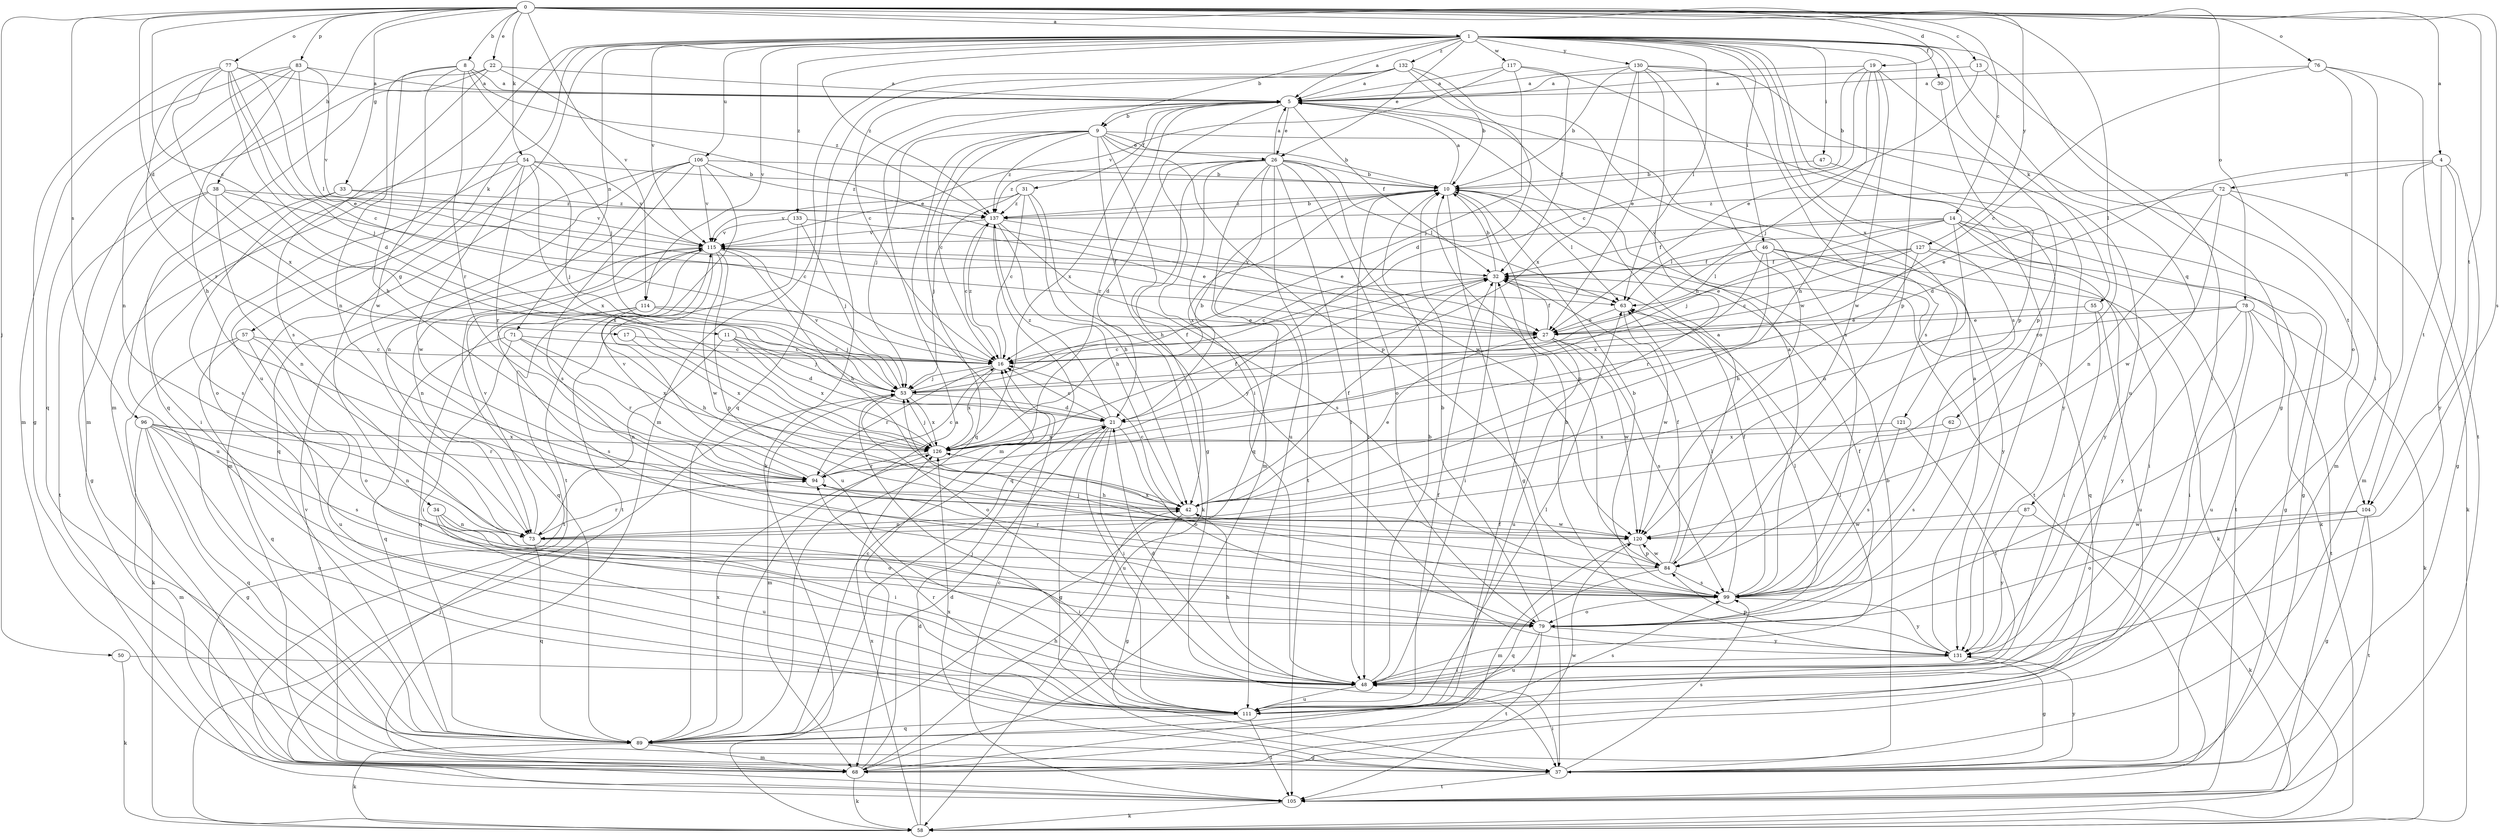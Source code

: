 strict digraph  {
0;
1;
4;
5;
8;
9;
10;
11;
13;
14;
16;
17;
19;
21;
22;
26;
27;
30;
31;
32;
33;
34;
37;
38;
42;
46;
47;
48;
50;
53;
54;
55;
57;
58;
62;
63;
68;
71;
72;
73;
76;
77;
78;
79;
83;
84;
87;
89;
94;
96;
99;
104;
105;
106;
111;
114;
115;
117;
120;
121;
126;
127;
130;
131;
132;
133;
137;
0 -> 1  [label=a];
0 -> 4  [label=a];
0 -> 8  [label=b];
0 -> 11  [label=c];
0 -> 13  [label=c];
0 -> 14  [label=c];
0 -> 17  [label=d];
0 -> 19  [label=d];
0 -> 22  [label=e];
0 -> 33  [label=g];
0 -> 38  [label=h];
0 -> 50  [label=j];
0 -> 54  [label=k];
0 -> 62  [label=l];
0 -> 76  [label=o];
0 -> 77  [label=o];
0 -> 78  [label=o];
0 -> 83  [label=p];
0 -> 96  [label=s];
0 -> 99  [label=s];
0 -> 104  [label=t];
0 -> 114  [label=v];
0 -> 127  [label=y];
1 -> 5  [label=a];
1 -> 9  [label=b];
1 -> 26  [label=e];
1 -> 30  [label=f];
1 -> 34  [label=g];
1 -> 37  [label=g];
1 -> 46  [label=i];
1 -> 47  [label=i];
1 -> 55  [label=k];
1 -> 57  [label=k];
1 -> 63  [label=l];
1 -> 68  [label=m];
1 -> 71  [label=n];
1 -> 79  [label=o];
1 -> 84  [label=p];
1 -> 87  [label=q];
1 -> 99  [label=s];
1 -> 106  [label=u];
1 -> 111  [label=u];
1 -> 114  [label=v];
1 -> 115  [label=v];
1 -> 117  [label=w];
1 -> 121  [label=x];
1 -> 130  [label=y];
1 -> 132  [label=z];
1 -> 133  [label=z];
1 -> 137  [label=z];
4 -> 21  [label=d];
4 -> 37  [label=g];
4 -> 68  [label=m];
4 -> 72  [label=n];
4 -> 104  [label=t];
4 -> 131  [label=y];
5 -> 9  [label=b];
5 -> 26  [label=e];
5 -> 31  [label=f];
5 -> 32  [label=f];
5 -> 48  [label=i];
5 -> 58  [label=k];
5 -> 94  [label=r];
5 -> 126  [label=x];
8 -> 5  [label=a];
8 -> 42  [label=h];
8 -> 53  [label=j];
8 -> 73  [label=n];
8 -> 94  [label=r];
8 -> 120  [label=w];
8 -> 137  [label=z];
9 -> 10  [label=b];
9 -> 16  [label=c];
9 -> 26  [label=e];
9 -> 37  [label=g];
9 -> 53  [label=j];
9 -> 68  [label=m];
9 -> 84  [label=p];
9 -> 89  [label=q];
9 -> 104  [label=t];
9 -> 131  [label=y];
9 -> 137  [label=z];
10 -> 5  [label=a];
10 -> 37  [label=g];
10 -> 48  [label=i];
10 -> 63  [label=l];
10 -> 84  [label=p];
10 -> 105  [label=t];
10 -> 126  [label=x];
10 -> 137  [label=z];
11 -> 16  [label=c];
11 -> 21  [label=d];
11 -> 53  [label=j];
11 -> 73  [label=n];
11 -> 126  [label=x];
13 -> 5  [label=a];
13 -> 27  [label=e];
13 -> 48  [label=i];
14 -> 32  [label=f];
14 -> 37  [label=g];
14 -> 53  [label=j];
14 -> 58  [label=k];
14 -> 63  [label=l];
14 -> 73  [label=n];
14 -> 105  [label=t];
14 -> 115  [label=v];
14 -> 131  [label=y];
16 -> 53  [label=j];
16 -> 94  [label=r];
16 -> 126  [label=x];
16 -> 137  [label=z];
17 -> 16  [label=c];
17 -> 126  [label=x];
19 -> 5  [label=a];
19 -> 10  [label=b];
19 -> 16  [label=c];
19 -> 42  [label=h];
19 -> 53  [label=j];
19 -> 84  [label=p];
19 -> 120  [label=w];
21 -> 10  [label=b];
21 -> 16  [label=c];
21 -> 37  [label=g];
21 -> 48  [label=i];
21 -> 79  [label=o];
21 -> 111  [label=u];
21 -> 126  [label=x];
21 -> 137  [label=z];
22 -> 5  [label=a];
22 -> 27  [label=e];
22 -> 68  [label=m];
22 -> 89  [label=q];
22 -> 99  [label=s];
26 -> 5  [label=a];
26 -> 10  [label=b];
26 -> 21  [label=d];
26 -> 42  [label=h];
26 -> 48  [label=i];
26 -> 63  [label=l];
26 -> 68  [label=m];
26 -> 79  [label=o];
26 -> 89  [label=q];
26 -> 105  [label=t];
26 -> 111  [label=u];
26 -> 120  [label=w];
26 -> 137  [label=z];
27 -> 16  [label=c];
27 -> 32  [label=f];
27 -> 99  [label=s];
27 -> 111  [label=u];
27 -> 120  [label=w];
30 -> 84  [label=p];
31 -> 16  [label=c];
31 -> 42  [label=h];
31 -> 53  [label=j];
31 -> 58  [label=k];
31 -> 115  [label=v];
31 -> 137  [label=z];
32 -> 10  [label=b];
32 -> 16  [label=c];
32 -> 48  [label=i];
32 -> 63  [label=l];
32 -> 115  [label=v];
33 -> 99  [label=s];
33 -> 111  [label=u];
33 -> 115  [label=v];
33 -> 137  [label=z];
34 -> 48  [label=i];
34 -> 73  [label=n];
34 -> 79  [label=o];
34 -> 111  [label=u];
37 -> 10  [label=b];
37 -> 48  [label=i];
37 -> 99  [label=s];
37 -> 105  [label=t];
37 -> 126  [label=x];
37 -> 131  [label=y];
38 -> 16  [label=c];
38 -> 37  [label=g];
38 -> 73  [label=n];
38 -> 105  [label=t];
38 -> 126  [label=x];
38 -> 137  [label=z];
42 -> 16  [label=c];
42 -> 27  [label=e];
42 -> 32  [label=f];
42 -> 37  [label=g];
42 -> 73  [label=n];
42 -> 120  [label=w];
46 -> 32  [label=f];
46 -> 58  [label=k];
46 -> 63  [label=l];
46 -> 89  [label=q];
46 -> 94  [label=r];
46 -> 126  [label=x];
46 -> 131  [label=y];
47 -> 10  [label=b];
47 -> 131  [label=y];
48 -> 10  [label=b];
48 -> 21  [label=d];
48 -> 42  [label=h];
48 -> 63  [label=l];
48 -> 111  [label=u];
50 -> 48  [label=i];
50 -> 58  [label=k];
53 -> 21  [label=d];
53 -> 32  [label=f];
53 -> 68  [label=m];
53 -> 79  [label=o];
53 -> 115  [label=v];
53 -> 126  [label=x];
54 -> 10  [label=b];
54 -> 48  [label=i];
54 -> 53  [label=j];
54 -> 79  [label=o];
54 -> 94  [label=r];
54 -> 115  [label=v];
54 -> 120  [label=w];
54 -> 126  [label=x];
55 -> 27  [label=e];
55 -> 48  [label=i];
55 -> 111  [label=u];
57 -> 16  [label=c];
57 -> 58  [label=k];
57 -> 79  [label=o];
57 -> 89  [label=q];
57 -> 111  [label=u];
58 -> 21  [label=d];
58 -> 53  [label=j];
58 -> 126  [label=x];
62 -> 99  [label=s];
62 -> 126  [label=x];
63 -> 27  [label=e];
63 -> 120  [label=w];
68 -> 21  [label=d];
68 -> 32  [label=f];
68 -> 42  [label=h];
68 -> 58  [label=k];
68 -> 115  [label=v];
68 -> 120  [label=w];
71 -> 16  [label=c];
71 -> 48  [label=i];
71 -> 89  [label=q];
71 -> 94  [label=r];
71 -> 126  [label=x];
72 -> 27  [label=e];
72 -> 58  [label=k];
72 -> 68  [label=m];
72 -> 73  [label=n];
72 -> 120  [label=w];
72 -> 137  [label=z];
73 -> 48  [label=i];
73 -> 89  [label=q];
73 -> 94  [label=r];
73 -> 115  [label=v];
76 -> 5  [label=a];
76 -> 16  [label=c];
76 -> 48  [label=i];
76 -> 79  [label=o];
76 -> 105  [label=t];
77 -> 5  [label=a];
77 -> 16  [label=c];
77 -> 21  [label=d];
77 -> 27  [label=e];
77 -> 37  [label=g];
77 -> 53  [label=j];
77 -> 94  [label=r];
77 -> 126  [label=x];
78 -> 16  [label=c];
78 -> 27  [label=e];
78 -> 48  [label=i];
78 -> 58  [label=k];
78 -> 105  [label=t];
78 -> 111  [label=u];
78 -> 131  [label=y];
79 -> 10  [label=b];
79 -> 32  [label=f];
79 -> 63  [label=l];
79 -> 105  [label=t];
79 -> 111  [label=u];
79 -> 131  [label=y];
83 -> 5  [label=a];
83 -> 42  [label=h];
83 -> 63  [label=l];
83 -> 68  [label=m];
83 -> 73  [label=n];
83 -> 89  [label=q];
83 -> 115  [label=v];
84 -> 5  [label=a];
84 -> 32  [label=f];
84 -> 89  [label=q];
84 -> 94  [label=r];
84 -> 99  [label=s];
84 -> 120  [label=w];
87 -> 58  [label=k];
87 -> 120  [label=w];
87 -> 131  [label=y];
89 -> 5  [label=a];
89 -> 16  [label=c];
89 -> 37  [label=g];
89 -> 58  [label=k];
89 -> 68  [label=m];
89 -> 126  [label=x];
94 -> 16  [label=c];
94 -> 42  [label=h];
94 -> 115  [label=v];
96 -> 37  [label=g];
96 -> 68  [label=m];
96 -> 73  [label=n];
96 -> 89  [label=q];
96 -> 94  [label=r];
96 -> 99  [label=s];
96 -> 111  [label=u];
96 -> 126  [label=x];
99 -> 5  [label=a];
99 -> 10  [label=b];
99 -> 32  [label=f];
99 -> 53  [label=j];
99 -> 63  [label=l];
99 -> 79  [label=o];
99 -> 131  [label=y];
104 -> 37  [label=g];
104 -> 79  [label=o];
104 -> 105  [label=t];
104 -> 120  [label=w];
105 -> 16  [label=c];
105 -> 58  [label=k];
106 -> 10  [label=b];
106 -> 68  [label=m];
106 -> 73  [label=n];
106 -> 89  [label=q];
106 -> 99  [label=s];
106 -> 105  [label=t];
106 -> 115  [label=v];
106 -> 137  [label=z];
111 -> 32  [label=f];
111 -> 53  [label=j];
111 -> 63  [label=l];
111 -> 89  [label=q];
111 -> 94  [label=r];
111 -> 99  [label=s];
111 -> 105  [label=t];
114 -> 27  [label=e];
114 -> 42  [label=h];
114 -> 53  [label=j];
114 -> 89  [label=q];
114 -> 99  [label=s];
115 -> 32  [label=f];
115 -> 42  [label=h];
115 -> 73  [label=n];
115 -> 84  [label=p];
115 -> 89  [label=q];
115 -> 105  [label=t];
115 -> 111  [label=u];
115 -> 120  [label=w];
117 -> 5  [label=a];
117 -> 32  [label=f];
117 -> 53  [label=j];
117 -> 115  [label=v];
117 -> 131  [label=y];
120 -> 68  [label=m];
120 -> 84  [label=p];
120 -> 126  [label=x];
121 -> 48  [label=i];
121 -> 99  [label=s];
121 -> 126  [label=x];
126 -> 32  [label=f];
126 -> 53  [label=j];
126 -> 94  [label=r];
127 -> 16  [label=c];
127 -> 27  [label=e];
127 -> 32  [label=f];
127 -> 37  [label=g];
127 -> 42  [label=h];
127 -> 48  [label=i];
130 -> 5  [label=a];
130 -> 10  [label=b];
130 -> 27  [label=e];
130 -> 42  [label=h];
130 -> 99  [label=s];
130 -> 111  [label=u];
130 -> 120  [label=w];
130 -> 126  [label=x];
131 -> 5  [label=a];
131 -> 10  [label=b];
131 -> 37  [label=g];
131 -> 48  [label=i];
131 -> 84  [label=p];
132 -> 5  [label=a];
132 -> 10  [label=b];
132 -> 16  [label=c];
132 -> 21  [label=d];
132 -> 68  [label=m];
132 -> 89  [label=q];
132 -> 99  [label=s];
133 -> 27  [label=e];
133 -> 53  [label=j];
133 -> 105  [label=t];
133 -> 115  [label=v];
137 -> 10  [label=b];
137 -> 16  [label=c];
137 -> 27  [label=e];
137 -> 42  [label=h];
137 -> 89  [label=q];
137 -> 99  [label=s];
137 -> 115  [label=v];
}
